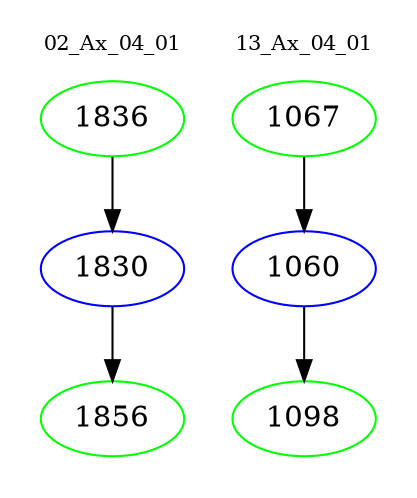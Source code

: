 digraph{
subgraph cluster_0 {
color = white
label = "02_Ax_04_01";
fontsize=10;
T0_1836 [label="1836", color="green"]
T0_1836 -> T0_1830 [color="black"]
T0_1830 [label="1830", color="blue"]
T0_1830 -> T0_1856 [color="black"]
T0_1856 [label="1856", color="green"]
}
subgraph cluster_1 {
color = white
label = "13_Ax_04_01";
fontsize=10;
T1_1067 [label="1067", color="green"]
T1_1067 -> T1_1060 [color="black"]
T1_1060 [label="1060", color="blue"]
T1_1060 -> T1_1098 [color="black"]
T1_1098 [label="1098", color="green"]
}
}
